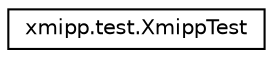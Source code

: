 digraph "Graphical Class Hierarchy"
{
  edge [fontname="Helvetica",fontsize="10",labelfontname="Helvetica",labelfontsize="10"];
  node [fontname="Helvetica",fontsize="10",shape=record];
  rankdir="LR";
  Node0 [label="xmipp.test.XmippTest",height=0.2,width=0.4,color="black", fillcolor="white", style="filled",URL="$classxmipp_1_1test_1_1XmippTest.html"];
}
